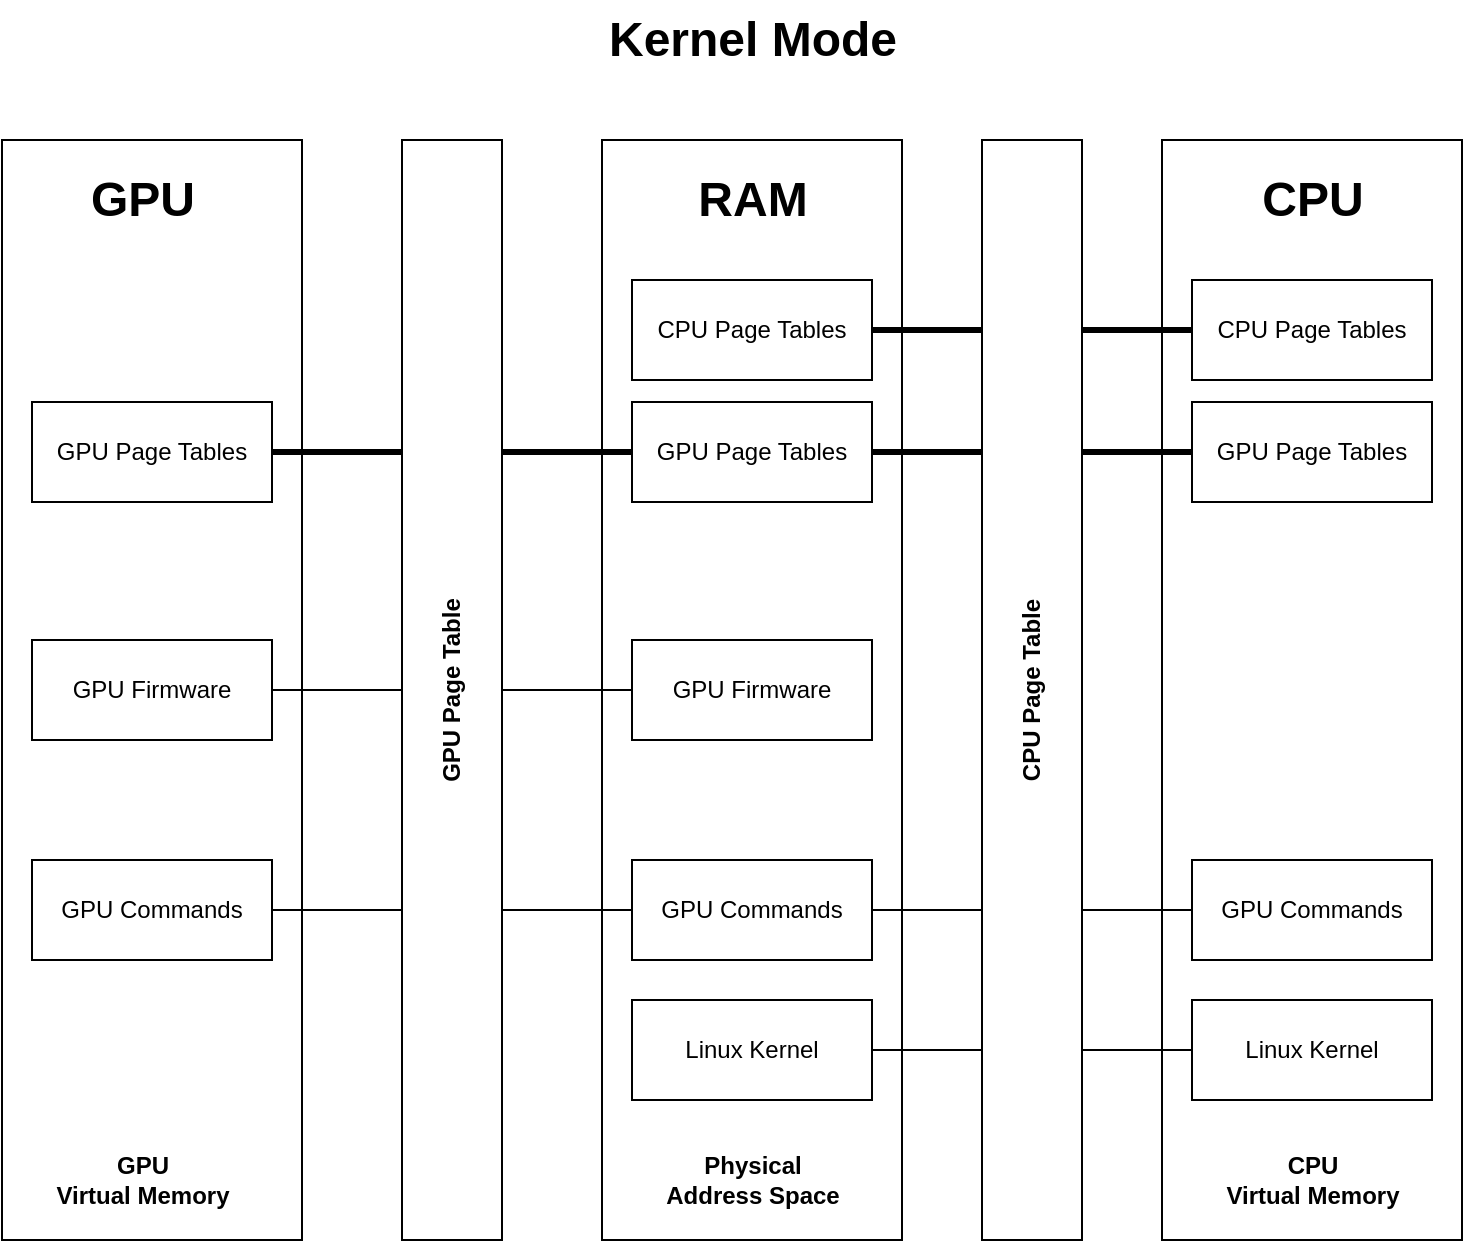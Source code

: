 <mxfile>
    <diagram id="pRiZTLNJBgBPn-G382EK" name="Page-1">
        <mxGraphModel dx="912" dy="771" grid="1" gridSize="10" guides="1" tooltips="1" connect="1" arrows="1" fold="1" page="1" pageScale="1" pageWidth="850" pageHeight="1100" math="0" shadow="0">
            <root>
                <mxCell id="0"/>
                <mxCell id="1" parent="0"/>
                <mxCell id="2" value="" style="rounded=0;whiteSpace=wrap;html=1;" parent="1" vertex="1">
                    <mxGeometry x="100" y="250" width="150" height="550" as="geometry"/>
                </mxCell>
                <mxCell id="3" value="" style="rounded=0;whiteSpace=wrap;html=1;" parent="1" vertex="1">
                    <mxGeometry x="400" y="250" width="150" height="550" as="geometry"/>
                </mxCell>
                <mxCell id="4" value="" style="rounded=0;whiteSpace=wrap;html=1;" parent="1" vertex="1">
                    <mxGeometry x="680" y="250" width="150" height="550" as="geometry"/>
                </mxCell>
                <mxCell id="80" style="edgeStyle=none;html=1;exitX=1;exitY=0.5;exitDx=0;exitDy=0;entryX=0;entryY=0.5;entryDx=0;entryDy=0;endArrow=none;endFill=0;" edge="1" parent="1" source="30" target="15">
                    <mxGeometry relative="1" as="geometry"/>
                </mxCell>
                <mxCell id="79" style="edgeStyle=none;html=1;exitX=1;exitY=0.5;exitDx=0;exitDy=0;entryX=0;entryY=0.5;entryDx=0;entryDy=0;endArrow=none;endFill=0;" edge="1" parent="1" source="31" target="30">
                    <mxGeometry relative="1" as="geometry"/>
                </mxCell>
                <mxCell id="81" style="edgeStyle=none;html=1;exitX=1;exitY=0.5;exitDx=0;exitDy=0;entryX=0;entryY=0.5;entryDx=0;entryDy=0;endArrow=none;endFill=0;" edge="1" parent="1" source="32" target="16">
                    <mxGeometry relative="1" as="geometry"/>
                </mxCell>
                <mxCell id="78" style="edgeStyle=none;html=1;exitX=1;exitY=0.5;exitDx=0;exitDy=0;endArrow=none;endFill=0;strokeWidth=3;" edge="1" parent="1" source="70" target="68">
                    <mxGeometry relative="1" as="geometry"/>
                </mxCell>
                <mxCell id="77" style="edgeStyle=none;html=1;exitX=1;exitY=0.5;exitDx=0;exitDy=0;entryX=0;entryY=0.5;entryDx=0;entryDy=0;endArrow=none;endFill=0;strokeWidth=3;" edge="1" parent="1" source="71" target="69">
                    <mxGeometry relative="1" as="geometry"/>
                </mxCell>
                <mxCell id="76" style="edgeStyle=none;html=1;exitX=1;exitY=0.5;exitDx=0;exitDy=0;entryX=0;entryY=0.5;entryDx=0;entryDy=0;endArrow=none;endFill=0;strokeWidth=3;" edge="1" parent="1" source="72" target="71">
                    <mxGeometry relative="1" as="geometry"/>
                </mxCell>
                <mxCell id="75" style="edgeStyle=none;html=1;exitX=1;exitY=0.5;exitDx=0;exitDy=0;entryX=0;entryY=0.5;entryDx=0;entryDy=0;endArrow=none;endFill=0;" edge="1" parent="1" source="73" target="74">
                    <mxGeometry relative="1" as="geometry"/>
                </mxCell>
                <mxCell id="5" value="Kernel Mode" style="text;strokeColor=none;fillColor=none;html=1;fontSize=24;fontStyle=1;verticalAlign=middle;align=center;" parent="1" vertex="1">
                    <mxGeometry x="425" y="180" width="100" height="40" as="geometry"/>
                </mxCell>
                <mxCell id="6" value="CPU" style="text;strokeColor=none;fillColor=none;html=1;fontSize=24;fontStyle=1;verticalAlign=middle;align=center;" parent="1" vertex="1">
                    <mxGeometry x="705" y="260" width="100" height="40" as="geometry"/>
                </mxCell>
                <mxCell id="7" value="RAM" style="text;strokeColor=none;fillColor=none;html=1;fontSize=24;fontStyle=1;verticalAlign=middle;align=center;" parent="1" vertex="1">
                    <mxGeometry x="425" y="260" width="100" height="40" as="geometry"/>
                </mxCell>
                <mxCell id="8" value="GPU" style="text;strokeColor=none;fillColor=none;html=1;fontSize=24;fontStyle=1;verticalAlign=middle;align=center;" parent="1" vertex="1">
                    <mxGeometry x="120" y="260" width="100" height="40" as="geometry"/>
                </mxCell>
                <mxCell id="9" value="&lt;b&gt;GPU Page Table&lt;/b&gt;" style="rounded=0;whiteSpace=wrap;html=1;direction=east;horizontal=0;" parent="1" vertex="1">
                    <mxGeometry x="300" y="250" width="50" height="550" as="geometry"/>
                </mxCell>
                <mxCell id="10" value="&lt;b&gt;CPU Page Table&lt;/b&gt;" style="rounded=0;whiteSpace=wrap;html=1;horizontal=0;" parent="1" vertex="1">
                    <mxGeometry x="590" y="250" width="50" height="550" as="geometry"/>
                </mxCell>
                <mxCell id="15" value="GPU Commands" style="rounded=0;whiteSpace=wrap;html=1;" parent="1" vertex="1">
                    <mxGeometry x="695" y="610" width="120" height="50" as="geometry"/>
                </mxCell>
                <mxCell id="16" value="Linux Kernel" style="rounded=0;whiteSpace=wrap;html=1;" parent="1" vertex="1">
                    <mxGeometry x="695" y="680" width="120" height="50" as="geometry"/>
                </mxCell>
                <mxCell id="17" value="&lt;p style=&quot;font-size: 12px;&quot;&gt;&lt;font style=&quot;font-size: 12px;&quot;&gt;CPU&lt;br&gt; &lt;/font&gt;&lt;font style=&quot;font-size: 12px;&quot;&gt;Virtual Memory&lt;/font&gt;&lt;/p&gt;" style="text;strokeColor=none;fillColor=none;html=1;fontSize=24;fontStyle=1;verticalAlign=middle;align=center;" parent="1" vertex="1">
                    <mxGeometry x="705" y="750" width="100" height="40" as="geometry"/>
                </mxCell>
                <mxCell id="18" value="&lt;p style=&quot;font-size: 12px;&quot;&gt;&lt;font style=&quot;font-size: 12px;&quot;&gt;GPU&lt;br&gt; &lt;/font&gt;&lt;font style=&quot;font-size: 12px;&quot;&gt;Virtual Memory&lt;/font&gt;&lt;/p&gt;" style="text;strokeColor=none;fillColor=none;html=1;fontSize=24;fontStyle=1;verticalAlign=middle;align=center;" parent="1" vertex="1">
                    <mxGeometry x="120" y="750" width="100" height="40" as="geometry"/>
                </mxCell>
                <mxCell id="20" value="&lt;p style=&quot;font-size: 12px;&quot;&gt;&lt;font style=&quot;font-size: 12px;&quot;&gt;Physical&lt;br&gt;&lt;/font&gt;&lt;font style=&quot;font-size: 12px;&quot;&gt;Address Space&lt;/font&gt;&lt;/p&gt;" style="text;strokeColor=none;fillColor=none;html=1;fontSize=24;fontStyle=1;verticalAlign=middle;align=center;" parent="1" vertex="1">
                    <mxGeometry x="425" y="750" width="100" height="40" as="geometry"/>
                </mxCell>
                <mxCell id="30" value="GPU Commands" style="rounded=0;whiteSpace=wrap;html=1;" parent="1" vertex="1">
                    <mxGeometry x="415" y="610" width="120" height="50" as="geometry"/>
                </mxCell>
                <mxCell id="31" value="GPU Commands" style="rounded=0;whiteSpace=wrap;html=1;" parent="1" vertex="1">
                    <mxGeometry x="115" y="610" width="120" height="50" as="geometry"/>
                </mxCell>
                <mxCell id="32" value="Linux Kernel" style="rounded=0;whiteSpace=wrap;html=1;" parent="1" vertex="1">
                    <mxGeometry x="415" y="680" width="120" height="50" as="geometry"/>
                </mxCell>
                <mxCell id="68" value="CPU Page Tables" style="rounded=0;whiteSpace=wrap;html=1;" vertex="1" parent="1">
                    <mxGeometry x="695" y="320" width="120" height="50" as="geometry"/>
                </mxCell>
                <mxCell id="69" value="GPU Page Tables" style="rounded=0;whiteSpace=wrap;html=1;" vertex="1" parent="1">
                    <mxGeometry x="695" y="381" width="120" height="50" as="geometry"/>
                </mxCell>
                <mxCell id="70" value="CPU Page Tables" style="rounded=0;whiteSpace=wrap;html=1;" vertex="1" parent="1">
                    <mxGeometry x="415" y="320" width="120" height="50" as="geometry"/>
                </mxCell>
                <mxCell id="71" value="GPU Page Tables" style="rounded=0;whiteSpace=wrap;html=1;" vertex="1" parent="1">
                    <mxGeometry x="415" y="381" width="120" height="50" as="geometry"/>
                </mxCell>
                <mxCell id="72" value="GPU Page Tables" style="rounded=0;whiteSpace=wrap;html=1;" vertex="1" parent="1">
                    <mxGeometry x="115" y="381" width="120" height="50" as="geometry"/>
                </mxCell>
                <mxCell id="73" value="GPU Firmware" style="rounded=0;whiteSpace=wrap;html=1;" vertex="1" parent="1">
                    <mxGeometry x="115" y="500" width="120" height="50" as="geometry"/>
                </mxCell>
                <mxCell id="74" value="GPU Firmware" style="rounded=0;whiteSpace=wrap;html=1;" vertex="1" parent="1">
                    <mxGeometry x="415" y="500" width="120" height="50" as="geometry"/>
                </mxCell>
            </root>
        </mxGraphModel>
    </diagram>
</mxfile>